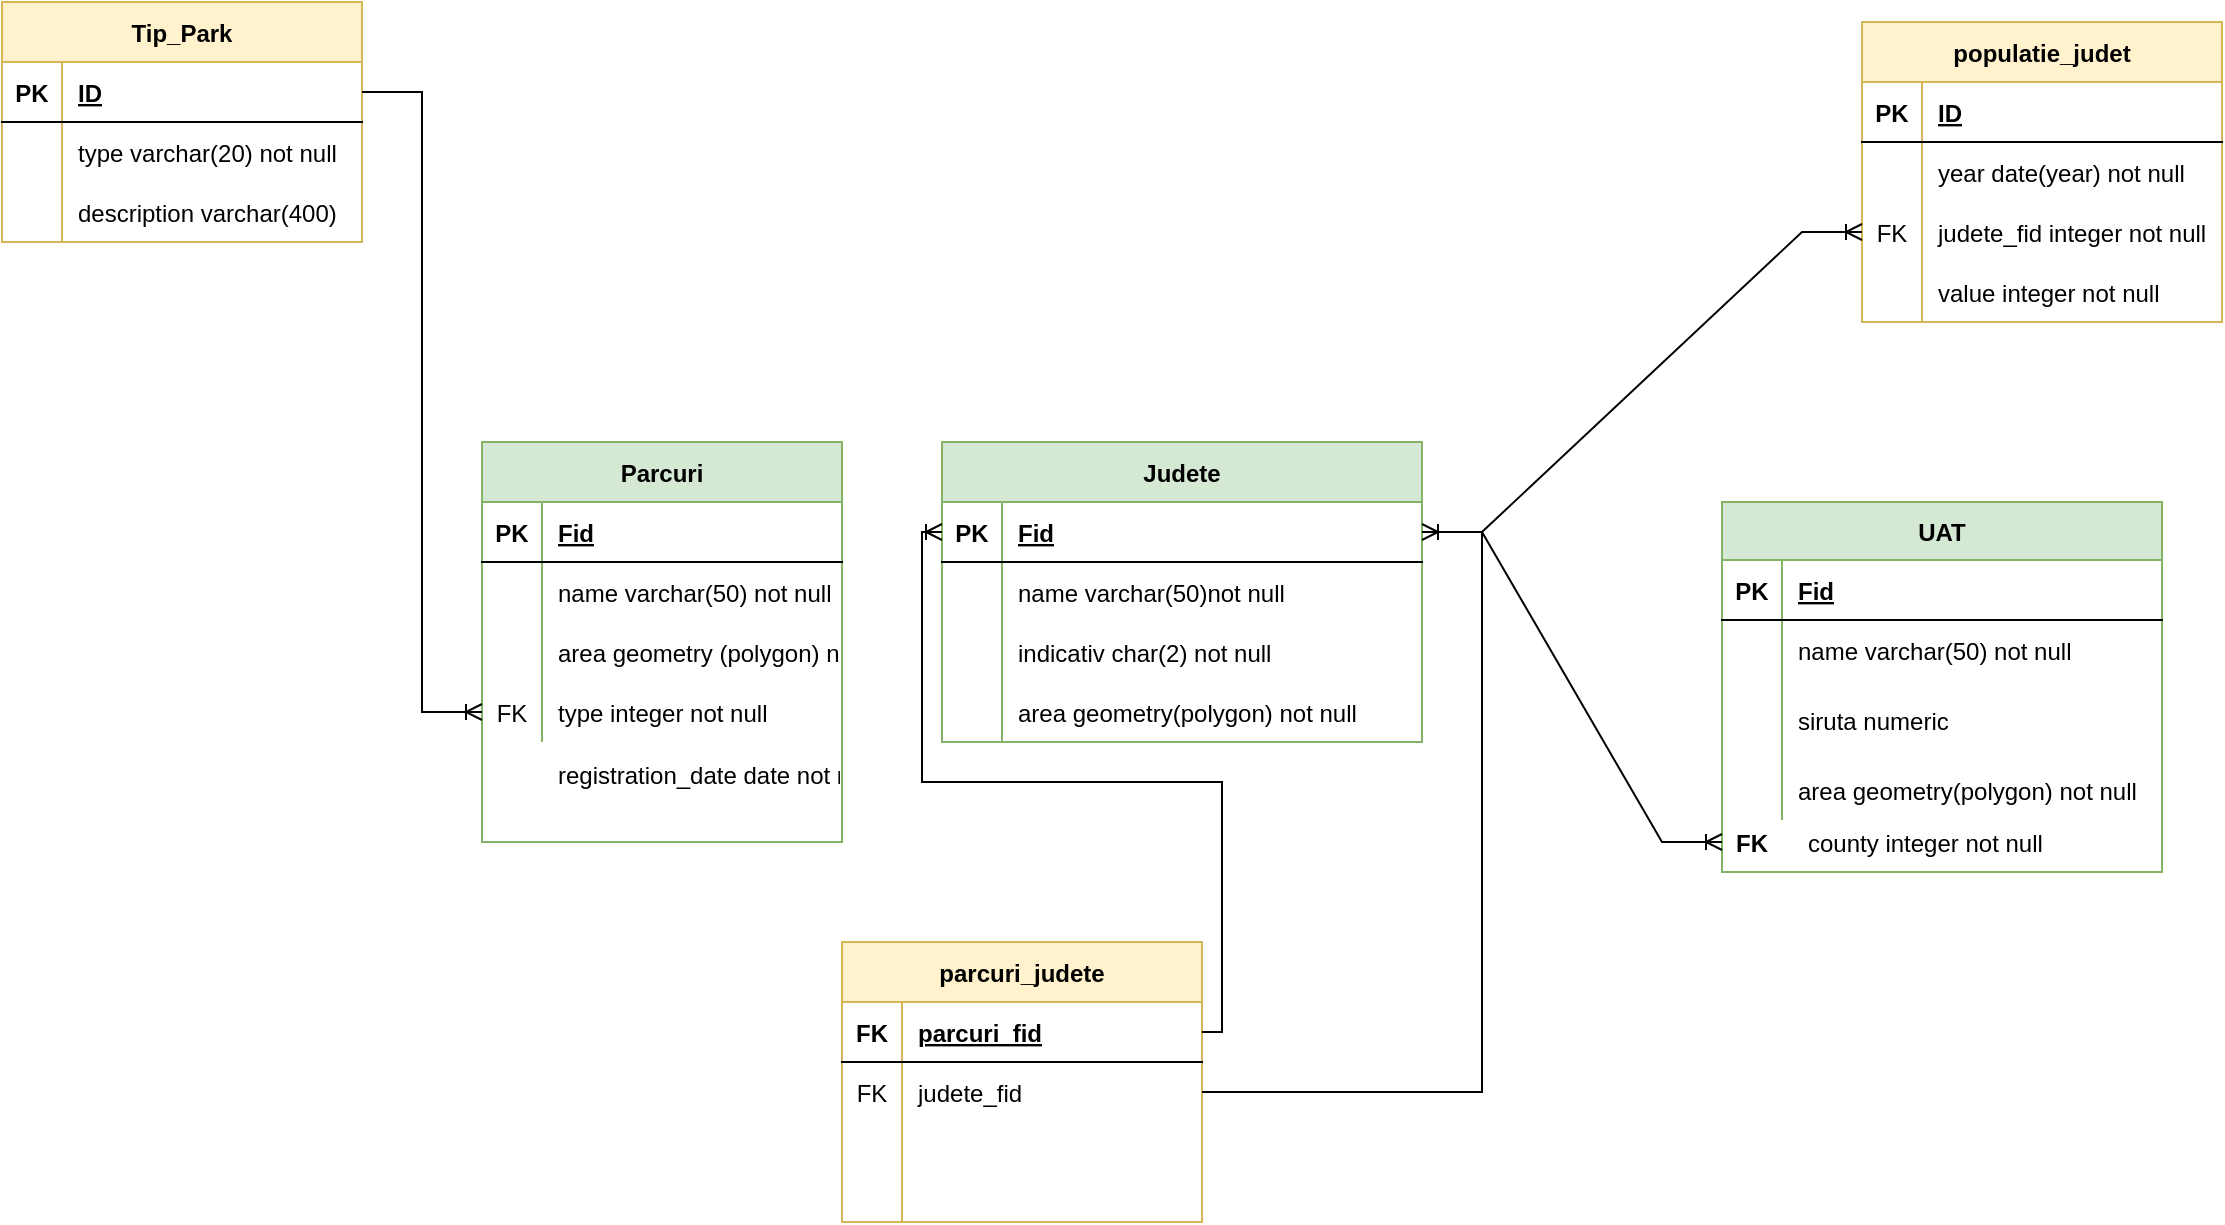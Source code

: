 <mxfile version="20.5.3" type="github">
  <diagram id="R2lEEEUBdFMjLlhIrx00" name="Page-1">
    <mxGraphModel dx="2333" dy="1870" grid="1" gridSize="10" guides="1" tooltips="1" connect="1" arrows="1" fold="1" page="1" pageScale="1" pageWidth="850" pageHeight="1100" math="0" shadow="0" extFonts="Permanent Marker^https://fonts.googleapis.com/css?family=Permanent+Marker">
      <root>
        <mxCell id="0" />
        <mxCell id="1" parent="0" />
        <mxCell id="vq4_BIJ1G4JJ0Rof9VTf-1" value="Parcuri" style="shape=table;startSize=30;container=1;collapsible=1;childLayout=tableLayout;fixedRows=1;rowLines=0;fontStyle=1;align=center;resizeLast=1;fillColor=#d5e8d4;strokeColor=#82b366;" vertex="1" parent="1">
          <mxGeometry x="120" y="80" width="180" height="200" as="geometry" />
        </mxCell>
        <mxCell id="vq4_BIJ1G4JJ0Rof9VTf-2" value="" style="shape=tableRow;horizontal=0;startSize=0;swimlaneHead=0;swimlaneBody=0;fillColor=none;collapsible=0;dropTarget=0;points=[[0,0.5],[1,0.5]];portConstraint=eastwest;top=0;left=0;right=0;bottom=1;" vertex="1" parent="vq4_BIJ1G4JJ0Rof9VTf-1">
          <mxGeometry y="30" width="180" height="30" as="geometry" />
        </mxCell>
        <mxCell id="vq4_BIJ1G4JJ0Rof9VTf-3" value="PK" style="shape=partialRectangle;connectable=0;fillColor=none;top=0;left=0;bottom=0;right=0;fontStyle=1;overflow=hidden;" vertex="1" parent="vq4_BIJ1G4JJ0Rof9VTf-2">
          <mxGeometry width="30" height="30" as="geometry">
            <mxRectangle width="30" height="30" as="alternateBounds" />
          </mxGeometry>
        </mxCell>
        <mxCell id="vq4_BIJ1G4JJ0Rof9VTf-4" value="Fid" style="shape=partialRectangle;connectable=0;fillColor=none;top=0;left=0;bottom=0;right=0;align=left;spacingLeft=6;fontStyle=5;overflow=hidden;" vertex="1" parent="vq4_BIJ1G4JJ0Rof9VTf-2">
          <mxGeometry x="30" width="150" height="30" as="geometry">
            <mxRectangle width="150" height="30" as="alternateBounds" />
          </mxGeometry>
        </mxCell>
        <mxCell id="vq4_BIJ1G4JJ0Rof9VTf-5" value="" style="shape=tableRow;horizontal=0;startSize=0;swimlaneHead=0;swimlaneBody=0;fillColor=none;collapsible=0;dropTarget=0;points=[[0,0.5],[1,0.5]];portConstraint=eastwest;top=0;left=0;right=0;bottom=0;" vertex="1" parent="vq4_BIJ1G4JJ0Rof9VTf-1">
          <mxGeometry y="60" width="180" height="30" as="geometry" />
        </mxCell>
        <mxCell id="vq4_BIJ1G4JJ0Rof9VTf-6" value="" style="shape=partialRectangle;connectable=0;fillColor=none;top=0;left=0;bottom=0;right=0;editable=1;overflow=hidden;" vertex="1" parent="vq4_BIJ1G4JJ0Rof9VTf-5">
          <mxGeometry width="30" height="30" as="geometry">
            <mxRectangle width="30" height="30" as="alternateBounds" />
          </mxGeometry>
        </mxCell>
        <mxCell id="vq4_BIJ1G4JJ0Rof9VTf-7" value="name varchar(50) not null" style="shape=partialRectangle;connectable=0;fillColor=none;top=0;left=0;bottom=0;right=0;align=left;spacingLeft=6;overflow=hidden;" vertex="1" parent="vq4_BIJ1G4JJ0Rof9VTf-5">
          <mxGeometry x="30" width="150" height="30" as="geometry">
            <mxRectangle width="150" height="30" as="alternateBounds" />
          </mxGeometry>
        </mxCell>
        <mxCell id="vq4_BIJ1G4JJ0Rof9VTf-8" value="" style="shape=tableRow;horizontal=0;startSize=0;swimlaneHead=0;swimlaneBody=0;fillColor=none;collapsible=0;dropTarget=0;points=[[0,0.5],[1,0.5]];portConstraint=eastwest;top=0;left=0;right=0;bottom=0;" vertex="1" parent="vq4_BIJ1G4JJ0Rof9VTf-1">
          <mxGeometry y="90" width="180" height="30" as="geometry" />
        </mxCell>
        <mxCell id="vq4_BIJ1G4JJ0Rof9VTf-9" value="" style="shape=partialRectangle;connectable=0;fillColor=none;top=0;left=0;bottom=0;right=0;editable=1;overflow=hidden;" vertex="1" parent="vq4_BIJ1G4JJ0Rof9VTf-8">
          <mxGeometry width="30" height="30" as="geometry">
            <mxRectangle width="30" height="30" as="alternateBounds" />
          </mxGeometry>
        </mxCell>
        <mxCell id="vq4_BIJ1G4JJ0Rof9VTf-10" value="area geometry (polygon) not null" style="shape=partialRectangle;connectable=0;fillColor=none;top=0;left=0;bottom=0;right=0;align=left;spacingLeft=6;overflow=hidden;" vertex="1" parent="vq4_BIJ1G4JJ0Rof9VTf-8">
          <mxGeometry x="30" width="150" height="30" as="geometry">
            <mxRectangle width="150" height="30" as="alternateBounds" />
          </mxGeometry>
        </mxCell>
        <mxCell id="vq4_BIJ1G4JJ0Rof9VTf-11" value="" style="shape=tableRow;horizontal=0;startSize=0;swimlaneHead=0;swimlaneBody=0;fillColor=none;collapsible=0;dropTarget=0;points=[[0,0.5],[1,0.5]];portConstraint=eastwest;top=0;left=0;right=0;bottom=0;" vertex="1" parent="vq4_BIJ1G4JJ0Rof9VTf-1">
          <mxGeometry y="120" width="180" height="30" as="geometry" />
        </mxCell>
        <mxCell id="vq4_BIJ1G4JJ0Rof9VTf-12" value="FK" style="shape=partialRectangle;connectable=0;fillColor=none;top=0;left=0;bottom=0;right=0;editable=1;overflow=hidden;" vertex="1" parent="vq4_BIJ1G4JJ0Rof9VTf-11">
          <mxGeometry width="30" height="30" as="geometry">
            <mxRectangle width="30" height="30" as="alternateBounds" />
          </mxGeometry>
        </mxCell>
        <mxCell id="vq4_BIJ1G4JJ0Rof9VTf-13" value="type integer not null" style="shape=partialRectangle;connectable=0;fillColor=none;top=0;left=0;bottom=0;right=0;align=left;spacingLeft=6;overflow=hidden;" vertex="1" parent="vq4_BIJ1G4JJ0Rof9VTf-11">
          <mxGeometry x="30" width="150" height="30" as="geometry">
            <mxRectangle width="150" height="30" as="alternateBounds" />
          </mxGeometry>
        </mxCell>
        <mxCell id="vq4_BIJ1G4JJ0Rof9VTf-14" value="registration_date date not null" style="shape=partialRectangle;connectable=0;fillColor=none;top=0;left=0;bottom=0;right=0;align=left;spacingLeft=6;overflow=hidden;" vertex="1" parent="1">
          <mxGeometry x="150" y="231" width="150" height="30" as="geometry">
            <mxRectangle width="150" height="30" as="alternateBounds" />
          </mxGeometry>
        </mxCell>
        <mxCell id="vq4_BIJ1G4JJ0Rof9VTf-16" value="Judete" style="shape=table;startSize=30;container=1;collapsible=1;childLayout=tableLayout;fixedRows=1;rowLines=0;fontStyle=1;align=center;resizeLast=1;fillColor=#d5e8d4;strokeColor=#82b366;" vertex="1" parent="1">
          <mxGeometry x="350" y="80" width="240" height="150" as="geometry" />
        </mxCell>
        <mxCell id="vq4_BIJ1G4JJ0Rof9VTf-17" value="" style="shape=tableRow;horizontal=0;startSize=0;swimlaneHead=0;swimlaneBody=0;fillColor=none;collapsible=0;dropTarget=0;points=[[0,0.5],[1,0.5]];portConstraint=eastwest;top=0;left=0;right=0;bottom=1;" vertex="1" parent="vq4_BIJ1G4JJ0Rof9VTf-16">
          <mxGeometry y="30" width="240" height="30" as="geometry" />
        </mxCell>
        <mxCell id="vq4_BIJ1G4JJ0Rof9VTf-18" value="PK" style="shape=partialRectangle;connectable=0;fillColor=none;top=0;left=0;bottom=0;right=0;fontStyle=1;overflow=hidden;" vertex="1" parent="vq4_BIJ1G4JJ0Rof9VTf-17">
          <mxGeometry width="30" height="30" as="geometry">
            <mxRectangle width="30" height="30" as="alternateBounds" />
          </mxGeometry>
        </mxCell>
        <mxCell id="vq4_BIJ1G4JJ0Rof9VTf-19" value="Fid" style="shape=partialRectangle;connectable=0;fillColor=none;top=0;left=0;bottom=0;right=0;align=left;spacingLeft=6;fontStyle=5;overflow=hidden;" vertex="1" parent="vq4_BIJ1G4JJ0Rof9VTf-17">
          <mxGeometry x="30" width="210" height="30" as="geometry">
            <mxRectangle width="210" height="30" as="alternateBounds" />
          </mxGeometry>
        </mxCell>
        <mxCell id="vq4_BIJ1G4JJ0Rof9VTf-20" value="" style="shape=tableRow;horizontal=0;startSize=0;swimlaneHead=0;swimlaneBody=0;fillColor=none;collapsible=0;dropTarget=0;points=[[0,0.5],[1,0.5]];portConstraint=eastwest;top=0;left=0;right=0;bottom=0;" vertex="1" parent="vq4_BIJ1G4JJ0Rof9VTf-16">
          <mxGeometry y="60" width="240" height="30" as="geometry" />
        </mxCell>
        <mxCell id="vq4_BIJ1G4JJ0Rof9VTf-21" value="" style="shape=partialRectangle;connectable=0;fillColor=none;top=0;left=0;bottom=0;right=0;editable=1;overflow=hidden;" vertex="1" parent="vq4_BIJ1G4JJ0Rof9VTf-20">
          <mxGeometry width="30" height="30" as="geometry">
            <mxRectangle width="30" height="30" as="alternateBounds" />
          </mxGeometry>
        </mxCell>
        <mxCell id="vq4_BIJ1G4JJ0Rof9VTf-22" value="name varchar(50)not null" style="shape=partialRectangle;connectable=0;fillColor=none;top=0;left=0;bottom=0;right=0;align=left;spacingLeft=6;overflow=hidden;" vertex="1" parent="vq4_BIJ1G4JJ0Rof9VTf-20">
          <mxGeometry x="30" width="210" height="30" as="geometry">
            <mxRectangle width="210" height="30" as="alternateBounds" />
          </mxGeometry>
        </mxCell>
        <mxCell id="vq4_BIJ1G4JJ0Rof9VTf-23" value="" style="shape=tableRow;horizontal=0;startSize=0;swimlaneHead=0;swimlaneBody=0;fillColor=none;collapsible=0;dropTarget=0;points=[[0,0.5],[1,0.5]];portConstraint=eastwest;top=0;left=0;right=0;bottom=0;" vertex="1" parent="vq4_BIJ1G4JJ0Rof9VTf-16">
          <mxGeometry y="90" width="240" height="30" as="geometry" />
        </mxCell>
        <mxCell id="vq4_BIJ1G4JJ0Rof9VTf-24" value="" style="shape=partialRectangle;connectable=0;fillColor=none;top=0;left=0;bottom=0;right=0;editable=1;overflow=hidden;" vertex="1" parent="vq4_BIJ1G4JJ0Rof9VTf-23">
          <mxGeometry width="30" height="30" as="geometry">
            <mxRectangle width="30" height="30" as="alternateBounds" />
          </mxGeometry>
        </mxCell>
        <mxCell id="vq4_BIJ1G4JJ0Rof9VTf-25" value="indicativ char(2) not null" style="shape=partialRectangle;connectable=0;fillColor=none;top=0;left=0;bottom=0;right=0;align=left;spacingLeft=6;overflow=hidden;" vertex="1" parent="vq4_BIJ1G4JJ0Rof9VTf-23">
          <mxGeometry x="30" width="210" height="30" as="geometry">
            <mxRectangle width="210" height="30" as="alternateBounds" />
          </mxGeometry>
        </mxCell>
        <mxCell id="vq4_BIJ1G4JJ0Rof9VTf-26" value="" style="shape=tableRow;horizontal=0;startSize=0;swimlaneHead=0;swimlaneBody=0;fillColor=none;collapsible=0;dropTarget=0;points=[[0,0.5],[1,0.5]];portConstraint=eastwest;top=0;left=0;right=0;bottom=0;" vertex="1" parent="vq4_BIJ1G4JJ0Rof9VTf-16">
          <mxGeometry y="120" width="240" height="30" as="geometry" />
        </mxCell>
        <mxCell id="vq4_BIJ1G4JJ0Rof9VTf-27" value="" style="shape=partialRectangle;connectable=0;fillColor=none;top=0;left=0;bottom=0;right=0;editable=1;overflow=hidden;" vertex="1" parent="vq4_BIJ1G4JJ0Rof9VTf-26">
          <mxGeometry width="30" height="30" as="geometry">
            <mxRectangle width="30" height="30" as="alternateBounds" />
          </mxGeometry>
        </mxCell>
        <mxCell id="vq4_BIJ1G4JJ0Rof9VTf-28" value="area geometry(polygon) not null" style="shape=partialRectangle;connectable=0;fillColor=none;top=0;left=0;bottom=0;right=0;align=left;spacingLeft=6;overflow=hidden;" vertex="1" parent="vq4_BIJ1G4JJ0Rof9VTf-26">
          <mxGeometry x="30" width="210" height="30" as="geometry">
            <mxRectangle width="210" height="30" as="alternateBounds" />
          </mxGeometry>
        </mxCell>
        <mxCell id="vq4_BIJ1G4JJ0Rof9VTf-31" value="UAT" style="shape=table;startSize=29;container=1;collapsible=1;childLayout=tableLayout;fixedRows=1;rowLines=0;fontStyle=1;align=center;resizeLast=1;fillColor=#d5e8d4;strokeColor=#82b366;" vertex="1" parent="1">
          <mxGeometry x="740" y="110" width="220" height="185" as="geometry" />
        </mxCell>
        <mxCell id="vq4_BIJ1G4JJ0Rof9VTf-32" value="" style="shape=tableRow;horizontal=0;startSize=0;swimlaneHead=0;swimlaneBody=0;fillColor=none;collapsible=0;dropTarget=0;points=[[0,0.5],[1,0.5]];portConstraint=eastwest;top=0;left=0;right=0;bottom=1;" vertex="1" parent="vq4_BIJ1G4JJ0Rof9VTf-31">
          <mxGeometry y="29" width="220" height="30" as="geometry" />
        </mxCell>
        <mxCell id="vq4_BIJ1G4JJ0Rof9VTf-33" value="PK" style="shape=partialRectangle;connectable=0;fillColor=none;top=0;left=0;bottom=0;right=0;fontStyle=1;overflow=hidden;" vertex="1" parent="vq4_BIJ1G4JJ0Rof9VTf-32">
          <mxGeometry width="30" height="30" as="geometry">
            <mxRectangle width="30" height="30" as="alternateBounds" />
          </mxGeometry>
        </mxCell>
        <mxCell id="vq4_BIJ1G4JJ0Rof9VTf-34" value="Fid" style="shape=partialRectangle;connectable=0;fillColor=none;top=0;left=0;bottom=0;right=0;align=left;spacingLeft=6;fontStyle=5;overflow=hidden;" vertex="1" parent="vq4_BIJ1G4JJ0Rof9VTf-32">
          <mxGeometry x="30" width="190" height="30" as="geometry">
            <mxRectangle width="190" height="30" as="alternateBounds" />
          </mxGeometry>
        </mxCell>
        <mxCell id="vq4_BIJ1G4JJ0Rof9VTf-35" value="" style="shape=tableRow;horizontal=0;startSize=0;swimlaneHead=0;swimlaneBody=0;fillColor=none;collapsible=0;dropTarget=0;points=[[0,0.5],[1,0.5]];portConstraint=eastwest;top=0;left=0;right=0;bottom=0;" vertex="1" parent="vq4_BIJ1G4JJ0Rof9VTf-31">
          <mxGeometry y="59" width="220" height="30" as="geometry" />
        </mxCell>
        <mxCell id="vq4_BIJ1G4JJ0Rof9VTf-36" value="" style="shape=partialRectangle;connectable=0;fillColor=none;top=0;left=0;bottom=0;right=0;editable=1;overflow=hidden;" vertex="1" parent="vq4_BIJ1G4JJ0Rof9VTf-35">
          <mxGeometry width="30" height="30" as="geometry">
            <mxRectangle width="30" height="30" as="alternateBounds" />
          </mxGeometry>
        </mxCell>
        <mxCell id="vq4_BIJ1G4JJ0Rof9VTf-37" value="name varchar(50) not null" style="shape=partialRectangle;connectable=0;fillColor=none;top=0;left=0;bottom=0;right=0;align=left;spacingLeft=6;overflow=hidden;" vertex="1" parent="vq4_BIJ1G4JJ0Rof9VTf-35">
          <mxGeometry x="30" width="190" height="30" as="geometry">
            <mxRectangle width="190" height="30" as="alternateBounds" />
          </mxGeometry>
        </mxCell>
        <mxCell id="vq4_BIJ1G4JJ0Rof9VTf-38" value="" style="shape=tableRow;horizontal=0;startSize=0;swimlaneHead=0;swimlaneBody=0;fillColor=none;collapsible=0;dropTarget=0;points=[[0,0.5],[1,0.5]];portConstraint=eastwest;top=0;left=0;right=0;bottom=0;" vertex="1" parent="vq4_BIJ1G4JJ0Rof9VTf-31">
          <mxGeometry y="89" width="220" height="40" as="geometry" />
        </mxCell>
        <mxCell id="vq4_BIJ1G4JJ0Rof9VTf-39" value="" style="shape=partialRectangle;connectable=0;fillColor=none;top=0;left=0;bottom=0;right=0;editable=1;overflow=hidden;" vertex="1" parent="vq4_BIJ1G4JJ0Rof9VTf-38">
          <mxGeometry width="30" height="40" as="geometry">
            <mxRectangle width="30" height="40" as="alternateBounds" />
          </mxGeometry>
        </mxCell>
        <mxCell id="vq4_BIJ1G4JJ0Rof9VTf-40" value="siruta numeric" style="shape=partialRectangle;connectable=0;fillColor=none;top=0;left=0;bottom=0;right=0;align=left;spacingLeft=6;overflow=hidden;" vertex="1" parent="vq4_BIJ1G4JJ0Rof9VTf-38">
          <mxGeometry x="30" width="190" height="40" as="geometry">
            <mxRectangle width="190" height="40" as="alternateBounds" />
          </mxGeometry>
        </mxCell>
        <mxCell id="vq4_BIJ1G4JJ0Rof9VTf-41" value="" style="shape=tableRow;horizontal=0;startSize=0;swimlaneHead=0;swimlaneBody=0;fillColor=none;collapsible=0;dropTarget=0;points=[[0,0.5],[1,0.5]];portConstraint=eastwest;top=0;left=0;right=0;bottom=0;" vertex="1" parent="vq4_BIJ1G4JJ0Rof9VTf-31">
          <mxGeometry y="129" width="220" height="30" as="geometry" />
        </mxCell>
        <mxCell id="vq4_BIJ1G4JJ0Rof9VTf-42" value="" style="shape=partialRectangle;connectable=0;fillColor=none;top=0;left=0;bottom=0;right=0;editable=1;overflow=hidden;" vertex="1" parent="vq4_BIJ1G4JJ0Rof9VTf-41">
          <mxGeometry width="30" height="30" as="geometry">
            <mxRectangle width="30" height="30" as="alternateBounds" />
          </mxGeometry>
        </mxCell>
        <mxCell id="vq4_BIJ1G4JJ0Rof9VTf-43" value="area geometry(polygon) not null" style="shape=partialRectangle;connectable=0;fillColor=none;top=0;left=0;bottom=0;right=0;align=left;spacingLeft=6;overflow=hidden;" vertex="1" parent="vq4_BIJ1G4JJ0Rof9VTf-41">
          <mxGeometry x="30" width="190" height="30" as="geometry">
            <mxRectangle width="190" height="30" as="alternateBounds" />
          </mxGeometry>
        </mxCell>
        <mxCell id="vq4_BIJ1G4JJ0Rof9VTf-44" value="county integer not null" style="shape=partialRectangle;connectable=0;fillColor=none;top=0;left=0;bottom=0;right=0;align=left;spacingLeft=6;overflow=hidden;" vertex="1" parent="1">
          <mxGeometry x="775" y="265" width="150" height="30" as="geometry">
            <mxRectangle width="150" height="30" as="alternateBounds" />
          </mxGeometry>
        </mxCell>
        <mxCell id="vq4_BIJ1G4JJ0Rof9VTf-45" value="Tip_Park" style="shape=table;startSize=30;container=1;collapsible=1;childLayout=tableLayout;fixedRows=1;rowLines=0;fontStyle=1;align=center;resizeLast=1;fillColor=#fff2cc;strokeColor=#d6b656;" vertex="1" parent="1">
          <mxGeometry x="-120" y="-140" width="180" height="120" as="geometry" />
        </mxCell>
        <mxCell id="vq4_BIJ1G4JJ0Rof9VTf-46" value="" style="shape=tableRow;horizontal=0;startSize=0;swimlaneHead=0;swimlaneBody=0;fillColor=none;collapsible=0;dropTarget=0;points=[[0,0.5],[1,0.5]];portConstraint=eastwest;top=0;left=0;right=0;bottom=1;" vertex="1" parent="vq4_BIJ1G4JJ0Rof9VTf-45">
          <mxGeometry y="30" width="180" height="30" as="geometry" />
        </mxCell>
        <mxCell id="vq4_BIJ1G4JJ0Rof9VTf-47" value="PK" style="shape=partialRectangle;connectable=0;fillColor=none;top=0;left=0;bottom=0;right=0;fontStyle=1;overflow=hidden;" vertex="1" parent="vq4_BIJ1G4JJ0Rof9VTf-46">
          <mxGeometry width="30" height="30" as="geometry">
            <mxRectangle width="30" height="30" as="alternateBounds" />
          </mxGeometry>
        </mxCell>
        <mxCell id="vq4_BIJ1G4JJ0Rof9VTf-48" value="ID" style="shape=partialRectangle;connectable=0;fillColor=none;top=0;left=0;bottom=0;right=0;align=left;spacingLeft=6;fontStyle=5;overflow=hidden;" vertex="1" parent="vq4_BIJ1G4JJ0Rof9VTf-46">
          <mxGeometry x="30" width="150" height="30" as="geometry">
            <mxRectangle width="150" height="30" as="alternateBounds" />
          </mxGeometry>
        </mxCell>
        <mxCell id="vq4_BIJ1G4JJ0Rof9VTf-49" value="" style="shape=tableRow;horizontal=0;startSize=0;swimlaneHead=0;swimlaneBody=0;fillColor=none;collapsible=0;dropTarget=0;points=[[0,0.5],[1,0.5]];portConstraint=eastwest;top=0;left=0;right=0;bottom=0;" vertex="1" parent="vq4_BIJ1G4JJ0Rof9VTf-45">
          <mxGeometry y="60" width="180" height="30" as="geometry" />
        </mxCell>
        <mxCell id="vq4_BIJ1G4JJ0Rof9VTf-50" value="" style="shape=partialRectangle;connectable=0;fillColor=none;top=0;left=0;bottom=0;right=0;editable=1;overflow=hidden;" vertex="1" parent="vq4_BIJ1G4JJ0Rof9VTf-49">
          <mxGeometry width="30" height="30" as="geometry">
            <mxRectangle width="30" height="30" as="alternateBounds" />
          </mxGeometry>
        </mxCell>
        <mxCell id="vq4_BIJ1G4JJ0Rof9VTf-51" value="type varchar(20) not null" style="shape=partialRectangle;connectable=0;fillColor=none;top=0;left=0;bottom=0;right=0;align=left;spacingLeft=6;overflow=hidden;" vertex="1" parent="vq4_BIJ1G4JJ0Rof9VTf-49">
          <mxGeometry x="30" width="150" height="30" as="geometry">
            <mxRectangle width="150" height="30" as="alternateBounds" />
          </mxGeometry>
        </mxCell>
        <mxCell id="vq4_BIJ1G4JJ0Rof9VTf-52" value="" style="shape=tableRow;horizontal=0;startSize=0;swimlaneHead=0;swimlaneBody=0;fillColor=none;collapsible=0;dropTarget=0;points=[[0,0.5],[1,0.5]];portConstraint=eastwest;top=0;left=0;right=0;bottom=0;" vertex="1" parent="vq4_BIJ1G4JJ0Rof9VTf-45">
          <mxGeometry y="90" width="180" height="30" as="geometry" />
        </mxCell>
        <mxCell id="vq4_BIJ1G4JJ0Rof9VTf-53" value="" style="shape=partialRectangle;connectable=0;fillColor=none;top=0;left=0;bottom=0;right=0;editable=1;overflow=hidden;" vertex="1" parent="vq4_BIJ1G4JJ0Rof9VTf-52">
          <mxGeometry width="30" height="30" as="geometry">
            <mxRectangle width="30" height="30" as="alternateBounds" />
          </mxGeometry>
        </mxCell>
        <mxCell id="vq4_BIJ1G4JJ0Rof9VTf-54" value="description varchar(400)" style="shape=partialRectangle;connectable=0;fillColor=none;top=0;left=0;bottom=0;right=0;align=left;spacingLeft=6;overflow=hidden;" vertex="1" parent="vq4_BIJ1G4JJ0Rof9VTf-52">
          <mxGeometry x="30" width="150" height="30" as="geometry">
            <mxRectangle width="150" height="30" as="alternateBounds" />
          </mxGeometry>
        </mxCell>
        <mxCell id="vq4_BIJ1G4JJ0Rof9VTf-58" value="" style="edgeStyle=entityRelationEdgeStyle;fontSize=12;html=1;endArrow=ERoneToMany;rounded=0;" edge="1" parent="1" source="vq4_BIJ1G4JJ0Rof9VTf-46" target="vq4_BIJ1G4JJ0Rof9VTf-11">
          <mxGeometry width="100" height="100" relative="1" as="geometry">
            <mxPoint x="350" y="50" as="sourcePoint" />
            <mxPoint x="-30" y="60" as="targetPoint" />
          </mxGeometry>
        </mxCell>
        <mxCell id="vq4_BIJ1G4JJ0Rof9VTf-61" value="populatie_judet" style="shape=table;startSize=30;container=1;collapsible=1;childLayout=tableLayout;fixedRows=1;rowLines=0;fontStyle=1;align=center;resizeLast=1;fillColor=#fff2cc;strokeColor=#d6b656;" vertex="1" parent="1">
          <mxGeometry x="810" y="-130" width="180" height="150" as="geometry" />
        </mxCell>
        <mxCell id="vq4_BIJ1G4JJ0Rof9VTf-62" value="" style="shape=tableRow;horizontal=0;startSize=0;swimlaneHead=0;swimlaneBody=0;fillColor=none;collapsible=0;dropTarget=0;points=[[0,0.5],[1,0.5]];portConstraint=eastwest;top=0;left=0;right=0;bottom=1;" vertex="1" parent="vq4_BIJ1G4JJ0Rof9VTf-61">
          <mxGeometry y="30" width="180" height="30" as="geometry" />
        </mxCell>
        <mxCell id="vq4_BIJ1G4JJ0Rof9VTf-63" value="PK" style="shape=partialRectangle;connectable=0;fillColor=none;top=0;left=0;bottom=0;right=0;fontStyle=1;overflow=hidden;" vertex="1" parent="vq4_BIJ1G4JJ0Rof9VTf-62">
          <mxGeometry width="30" height="30" as="geometry">
            <mxRectangle width="30" height="30" as="alternateBounds" />
          </mxGeometry>
        </mxCell>
        <mxCell id="vq4_BIJ1G4JJ0Rof9VTf-64" value="ID" style="shape=partialRectangle;connectable=0;fillColor=none;top=0;left=0;bottom=0;right=0;align=left;spacingLeft=6;fontStyle=5;overflow=hidden;" vertex="1" parent="vq4_BIJ1G4JJ0Rof9VTf-62">
          <mxGeometry x="30" width="150" height="30" as="geometry">
            <mxRectangle width="150" height="30" as="alternateBounds" />
          </mxGeometry>
        </mxCell>
        <mxCell id="vq4_BIJ1G4JJ0Rof9VTf-65" value="" style="shape=tableRow;horizontal=0;startSize=0;swimlaneHead=0;swimlaneBody=0;fillColor=none;collapsible=0;dropTarget=0;points=[[0,0.5],[1,0.5]];portConstraint=eastwest;top=0;left=0;right=0;bottom=0;" vertex="1" parent="vq4_BIJ1G4JJ0Rof9VTf-61">
          <mxGeometry y="60" width="180" height="30" as="geometry" />
        </mxCell>
        <mxCell id="vq4_BIJ1G4JJ0Rof9VTf-66" value="" style="shape=partialRectangle;connectable=0;fillColor=none;top=0;left=0;bottom=0;right=0;editable=1;overflow=hidden;" vertex="1" parent="vq4_BIJ1G4JJ0Rof9VTf-65">
          <mxGeometry width="30" height="30" as="geometry">
            <mxRectangle width="30" height="30" as="alternateBounds" />
          </mxGeometry>
        </mxCell>
        <mxCell id="vq4_BIJ1G4JJ0Rof9VTf-67" value="year date(year) not null" style="shape=partialRectangle;connectable=0;fillColor=none;top=0;left=0;bottom=0;right=0;align=left;spacingLeft=6;overflow=hidden;" vertex="1" parent="vq4_BIJ1G4JJ0Rof9VTf-65">
          <mxGeometry x="30" width="150" height="30" as="geometry">
            <mxRectangle width="150" height="30" as="alternateBounds" />
          </mxGeometry>
        </mxCell>
        <mxCell id="vq4_BIJ1G4JJ0Rof9VTf-68" value="" style="shape=tableRow;horizontal=0;startSize=0;swimlaneHead=0;swimlaneBody=0;fillColor=none;collapsible=0;dropTarget=0;points=[[0,0.5],[1,0.5]];portConstraint=eastwest;top=0;left=0;right=0;bottom=0;" vertex="1" parent="vq4_BIJ1G4JJ0Rof9VTf-61">
          <mxGeometry y="90" width="180" height="30" as="geometry" />
        </mxCell>
        <mxCell id="vq4_BIJ1G4JJ0Rof9VTf-69" value="FK" style="shape=partialRectangle;connectable=0;fillColor=none;top=0;left=0;bottom=0;right=0;editable=1;overflow=hidden;" vertex="1" parent="vq4_BIJ1G4JJ0Rof9VTf-68">
          <mxGeometry width="30" height="30" as="geometry">
            <mxRectangle width="30" height="30" as="alternateBounds" />
          </mxGeometry>
        </mxCell>
        <mxCell id="vq4_BIJ1G4JJ0Rof9VTf-70" value="judete_fid integer not null" style="shape=partialRectangle;connectable=0;fillColor=none;top=0;left=0;bottom=0;right=0;align=left;spacingLeft=6;overflow=hidden;" vertex="1" parent="vq4_BIJ1G4JJ0Rof9VTf-68">
          <mxGeometry x="30" width="150" height="30" as="geometry">
            <mxRectangle width="150" height="30" as="alternateBounds" />
          </mxGeometry>
        </mxCell>
        <mxCell id="vq4_BIJ1G4JJ0Rof9VTf-71" value="" style="shape=tableRow;horizontal=0;startSize=0;swimlaneHead=0;swimlaneBody=0;fillColor=none;collapsible=0;dropTarget=0;points=[[0,0.5],[1,0.5]];portConstraint=eastwest;top=0;left=0;right=0;bottom=0;" vertex="1" parent="vq4_BIJ1G4JJ0Rof9VTf-61">
          <mxGeometry y="120" width="180" height="30" as="geometry" />
        </mxCell>
        <mxCell id="vq4_BIJ1G4JJ0Rof9VTf-72" value="" style="shape=partialRectangle;connectable=0;fillColor=none;top=0;left=0;bottom=0;right=0;editable=1;overflow=hidden;" vertex="1" parent="vq4_BIJ1G4JJ0Rof9VTf-71">
          <mxGeometry width="30" height="30" as="geometry">
            <mxRectangle width="30" height="30" as="alternateBounds" />
          </mxGeometry>
        </mxCell>
        <mxCell id="vq4_BIJ1G4JJ0Rof9VTf-73" value="value integer not null" style="shape=partialRectangle;connectable=0;fillColor=none;top=0;left=0;bottom=0;right=0;align=left;spacingLeft=6;overflow=hidden;" vertex="1" parent="vq4_BIJ1G4JJ0Rof9VTf-71">
          <mxGeometry x="30" width="150" height="30" as="geometry">
            <mxRectangle width="150" height="30" as="alternateBounds" />
          </mxGeometry>
        </mxCell>
        <mxCell id="vq4_BIJ1G4JJ0Rof9VTf-74" value="" style="edgeStyle=entityRelationEdgeStyle;fontSize=12;html=1;endArrow=ERoneToMany;rounded=0;entryX=0;entryY=0.5;entryDx=0;entryDy=0;" edge="1" parent="1" source="vq4_BIJ1G4JJ0Rof9VTf-17" target="vq4_BIJ1G4JJ0Rof9VTf-68">
          <mxGeometry width="100" height="100" relative="1" as="geometry">
            <mxPoint x="530" y="170" as="sourcePoint" />
            <mxPoint x="630" y="70" as="targetPoint" />
          </mxGeometry>
        </mxCell>
        <mxCell id="vq4_BIJ1G4JJ0Rof9VTf-75" value="FK" style="shape=partialRectangle;connectable=0;fillColor=none;top=0;left=0;bottom=0;right=0;fontStyle=1;overflow=hidden;" vertex="1" parent="1">
          <mxGeometry x="740" y="265" width="30" height="30" as="geometry">
            <mxRectangle width="30" height="30" as="alternateBounds" />
          </mxGeometry>
        </mxCell>
        <mxCell id="vq4_BIJ1G4JJ0Rof9VTf-76" value="" style="edgeStyle=entityRelationEdgeStyle;fontSize=12;html=1;endArrow=ERoneToMany;rounded=0;" edge="1" parent="1" source="vq4_BIJ1G4JJ0Rof9VTf-17">
          <mxGeometry width="100" height="100" relative="1" as="geometry">
            <mxPoint x="530" y="170" as="sourcePoint" />
            <mxPoint x="740" y="280" as="targetPoint" />
          </mxGeometry>
        </mxCell>
        <mxCell id="vq4_BIJ1G4JJ0Rof9VTf-78" value="parcuri_judete" style="shape=table;startSize=30;container=1;collapsible=1;childLayout=tableLayout;fixedRows=1;rowLines=0;fontStyle=1;align=center;resizeLast=1;fillColor=#fff2cc;strokeColor=#d6b656;" vertex="1" parent="1">
          <mxGeometry x="300" y="330" width="180" height="140" as="geometry" />
        </mxCell>
        <mxCell id="vq4_BIJ1G4JJ0Rof9VTf-79" value="" style="shape=tableRow;horizontal=0;startSize=0;swimlaneHead=0;swimlaneBody=0;fillColor=none;collapsible=0;dropTarget=0;points=[[0,0.5],[1,0.5]];portConstraint=eastwest;top=0;left=0;right=0;bottom=1;" vertex="1" parent="vq4_BIJ1G4JJ0Rof9VTf-78">
          <mxGeometry y="30" width="180" height="30" as="geometry" />
        </mxCell>
        <mxCell id="vq4_BIJ1G4JJ0Rof9VTf-80" value="FK" style="shape=partialRectangle;connectable=0;fillColor=none;top=0;left=0;bottom=0;right=0;fontStyle=1;overflow=hidden;" vertex="1" parent="vq4_BIJ1G4JJ0Rof9VTf-79">
          <mxGeometry width="30" height="30" as="geometry">
            <mxRectangle width="30" height="30" as="alternateBounds" />
          </mxGeometry>
        </mxCell>
        <mxCell id="vq4_BIJ1G4JJ0Rof9VTf-81" value="parcuri_fid" style="shape=partialRectangle;connectable=0;fillColor=none;top=0;left=0;bottom=0;right=0;align=left;spacingLeft=6;fontStyle=5;overflow=hidden;" vertex="1" parent="vq4_BIJ1G4JJ0Rof9VTf-79">
          <mxGeometry x="30" width="150" height="30" as="geometry">
            <mxRectangle width="150" height="30" as="alternateBounds" />
          </mxGeometry>
        </mxCell>
        <mxCell id="vq4_BIJ1G4JJ0Rof9VTf-82" value="" style="shape=tableRow;horizontal=0;startSize=0;swimlaneHead=0;swimlaneBody=0;fillColor=none;collapsible=0;dropTarget=0;points=[[0,0.5],[1,0.5]];portConstraint=eastwest;top=0;left=0;right=0;bottom=0;" vertex="1" parent="vq4_BIJ1G4JJ0Rof9VTf-78">
          <mxGeometry y="60" width="180" height="30" as="geometry" />
        </mxCell>
        <mxCell id="vq4_BIJ1G4JJ0Rof9VTf-83" value="FK" style="shape=partialRectangle;connectable=0;fillColor=none;top=0;left=0;bottom=0;right=0;editable=1;overflow=hidden;" vertex="1" parent="vq4_BIJ1G4JJ0Rof9VTf-82">
          <mxGeometry width="30" height="30" as="geometry">
            <mxRectangle width="30" height="30" as="alternateBounds" />
          </mxGeometry>
        </mxCell>
        <mxCell id="vq4_BIJ1G4JJ0Rof9VTf-84" value="judete_fid" style="shape=partialRectangle;connectable=0;fillColor=none;top=0;left=0;bottom=0;right=0;align=left;spacingLeft=6;overflow=hidden;" vertex="1" parent="vq4_BIJ1G4JJ0Rof9VTf-82">
          <mxGeometry x="30" width="150" height="30" as="geometry">
            <mxRectangle width="150" height="30" as="alternateBounds" />
          </mxGeometry>
        </mxCell>
        <mxCell id="vq4_BIJ1G4JJ0Rof9VTf-85" value="" style="shape=tableRow;horizontal=0;startSize=0;swimlaneHead=0;swimlaneBody=0;fillColor=none;collapsible=0;dropTarget=0;points=[[0,0.5],[1,0.5]];portConstraint=eastwest;top=0;left=0;right=0;bottom=0;" vertex="1" parent="vq4_BIJ1G4JJ0Rof9VTf-78">
          <mxGeometry y="90" width="180" height="20" as="geometry" />
        </mxCell>
        <mxCell id="vq4_BIJ1G4JJ0Rof9VTf-86" value="" style="shape=partialRectangle;connectable=0;fillColor=none;top=0;left=0;bottom=0;right=0;editable=1;overflow=hidden;" vertex="1" parent="vq4_BIJ1G4JJ0Rof9VTf-85">
          <mxGeometry width="30" height="20" as="geometry">
            <mxRectangle width="30" height="20" as="alternateBounds" />
          </mxGeometry>
        </mxCell>
        <mxCell id="vq4_BIJ1G4JJ0Rof9VTf-87" value="" style="shape=partialRectangle;connectable=0;fillColor=none;top=0;left=0;bottom=0;right=0;align=left;spacingLeft=6;overflow=hidden;" vertex="1" parent="vq4_BIJ1G4JJ0Rof9VTf-85">
          <mxGeometry x="30" width="150" height="20" as="geometry">
            <mxRectangle width="150" height="20" as="alternateBounds" />
          </mxGeometry>
        </mxCell>
        <mxCell id="vq4_BIJ1G4JJ0Rof9VTf-88" value="" style="shape=tableRow;horizontal=0;startSize=0;swimlaneHead=0;swimlaneBody=0;fillColor=none;collapsible=0;dropTarget=0;points=[[0,0.5],[1,0.5]];portConstraint=eastwest;top=0;left=0;right=0;bottom=0;" vertex="1" parent="vq4_BIJ1G4JJ0Rof9VTf-78">
          <mxGeometry y="110" width="180" height="30" as="geometry" />
        </mxCell>
        <mxCell id="vq4_BIJ1G4JJ0Rof9VTf-89" value="" style="shape=partialRectangle;connectable=0;fillColor=none;top=0;left=0;bottom=0;right=0;editable=1;overflow=hidden;" vertex="1" parent="vq4_BIJ1G4JJ0Rof9VTf-88">
          <mxGeometry width="30" height="30" as="geometry">
            <mxRectangle width="30" height="30" as="alternateBounds" />
          </mxGeometry>
        </mxCell>
        <mxCell id="vq4_BIJ1G4JJ0Rof9VTf-90" value="" style="shape=partialRectangle;connectable=0;fillColor=none;top=0;left=0;bottom=0;right=0;align=left;spacingLeft=6;overflow=hidden;" vertex="1" parent="vq4_BIJ1G4JJ0Rof9VTf-88">
          <mxGeometry x="30" width="150" height="30" as="geometry">
            <mxRectangle width="150" height="30" as="alternateBounds" />
          </mxGeometry>
        </mxCell>
        <mxCell id="vq4_BIJ1G4JJ0Rof9VTf-91" value="" style="edgeStyle=orthogonalEdgeStyle;fontSize=12;html=1;endArrow=ERoneToMany;rounded=0;" edge="1" parent="1" source="vq4_BIJ1G4JJ0Rof9VTf-79" target="vq4_BIJ1G4JJ0Rof9VTf-17">
          <mxGeometry width="100" height="100" relative="1" as="geometry">
            <mxPoint x="170" y="380" as="sourcePoint" />
            <mxPoint x="270" y="280" as="targetPoint" />
          </mxGeometry>
        </mxCell>
        <mxCell id="vq4_BIJ1G4JJ0Rof9VTf-92" value="" style="edgeStyle=entityRelationEdgeStyle;fontSize=12;html=1;endArrow=ERoneToMany;rounded=0;" edge="1" parent="1" source="vq4_BIJ1G4JJ0Rof9VTf-82" target="vq4_BIJ1G4JJ0Rof9VTf-17">
          <mxGeometry width="100" height="100" relative="1" as="geometry">
            <mxPoint x="210" y="330" as="sourcePoint" />
            <mxPoint x="310" y="230" as="targetPoint" />
          </mxGeometry>
        </mxCell>
      </root>
    </mxGraphModel>
  </diagram>
</mxfile>

